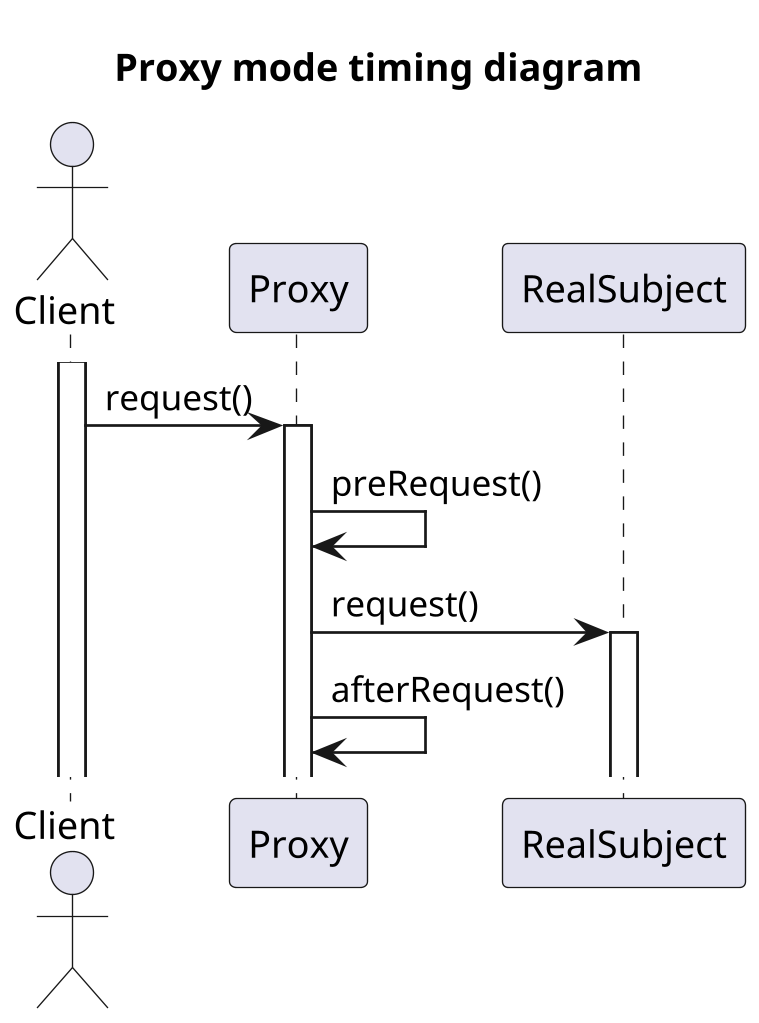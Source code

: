 @startuml
scale 1024 height
title Proxy mode timing diagram

actor Client
participant Proxy
participant RealSubject

activate Client
Client -> Proxy: request()
activate Proxy
Proxy -> Proxy: preRequest()
Proxy -> RealSubject: request()
activate RealSubject
Proxy -> Proxy: afterRequest()
@enduml